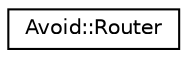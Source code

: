 digraph "Graphical Class Hierarchy"
{
  edge [fontname="Helvetica",fontsize="10",labelfontname="Helvetica",labelfontsize="10"];
  node [fontname="Helvetica",fontsize="10",shape=record];
  rankdir="LR";
  Node0 [label="Avoid::Router",height=0.2,width=0.4,color="black", fillcolor="white", style="filled",URL="$classAvoid_1_1Router.html",tooltip="The Router class represents a libavoid router instance. "];
}
